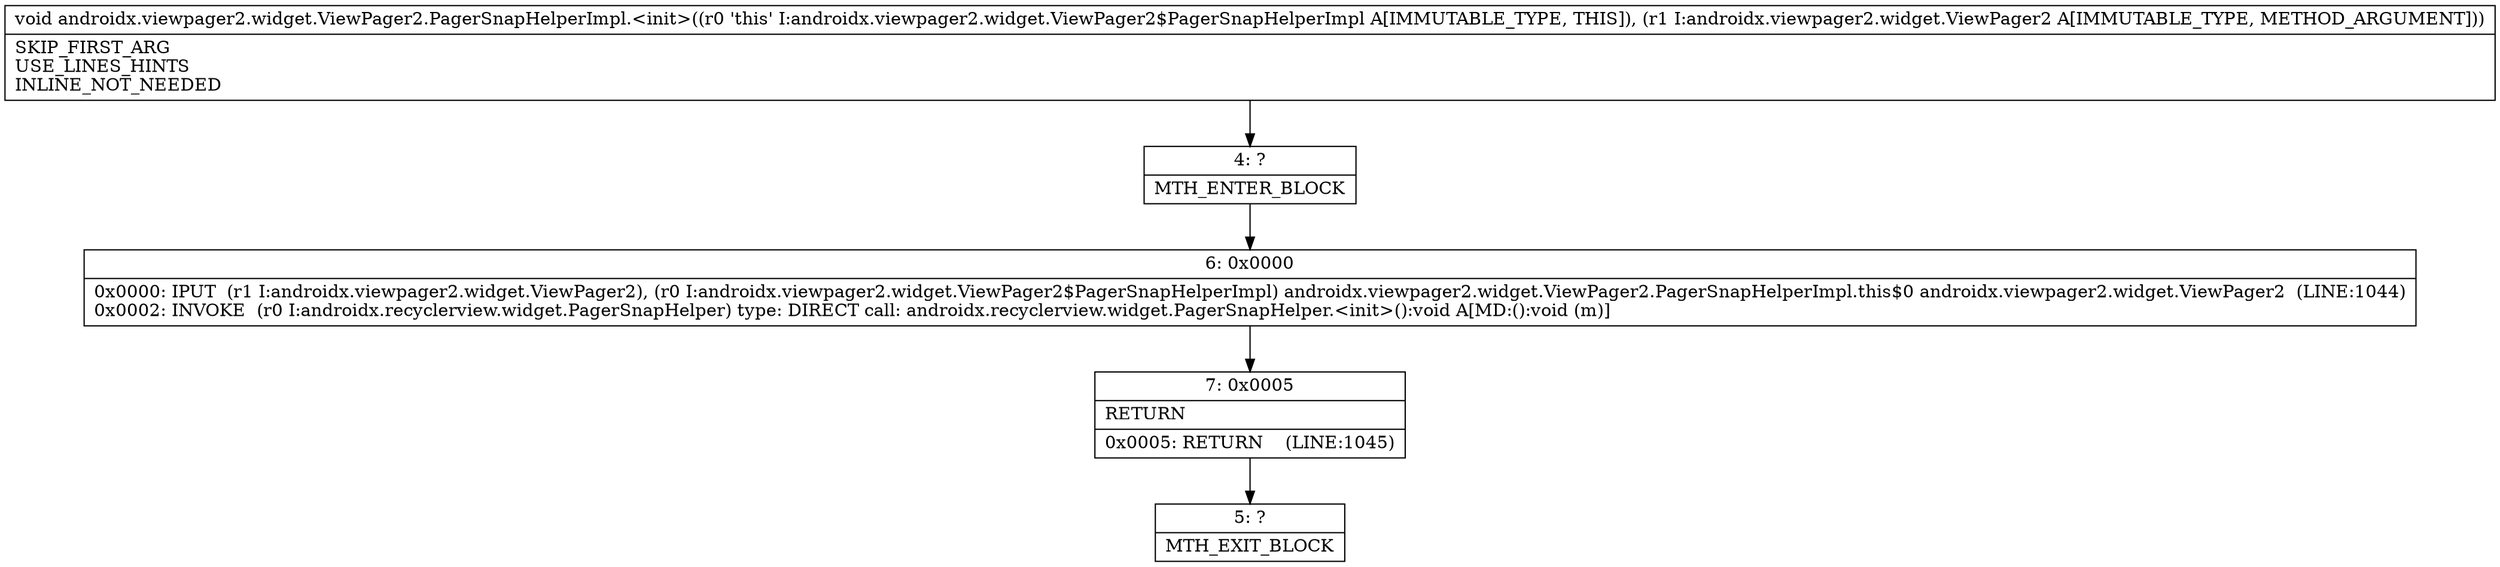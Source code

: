 digraph "CFG forandroidx.viewpager2.widget.ViewPager2.PagerSnapHelperImpl.\<init\>(Landroidx\/viewpager2\/widget\/ViewPager2;)V" {
Node_4 [shape=record,label="{4\:\ ?|MTH_ENTER_BLOCK\l}"];
Node_6 [shape=record,label="{6\:\ 0x0000|0x0000: IPUT  (r1 I:androidx.viewpager2.widget.ViewPager2), (r0 I:androidx.viewpager2.widget.ViewPager2$PagerSnapHelperImpl) androidx.viewpager2.widget.ViewPager2.PagerSnapHelperImpl.this$0 androidx.viewpager2.widget.ViewPager2  (LINE:1044)\l0x0002: INVOKE  (r0 I:androidx.recyclerview.widget.PagerSnapHelper) type: DIRECT call: androidx.recyclerview.widget.PagerSnapHelper.\<init\>():void A[MD:():void (m)]\l}"];
Node_7 [shape=record,label="{7\:\ 0x0005|RETURN\l|0x0005: RETURN    (LINE:1045)\l}"];
Node_5 [shape=record,label="{5\:\ ?|MTH_EXIT_BLOCK\l}"];
MethodNode[shape=record,label="{void androidx.viewpager2.widget.ViewPager2.PagerSnapHelperImpl.\<init\>((r0 'this' I:androidx.viewpager2.widget.ViewPager2$PagerSnapHelperImpl A[IMMUTABLE_TYPE, THIS]), (r1 I:androidx.viewpager2.widget.ViewPager2 A[IMMUTABLE_TYPE, METHOD_ARGUMENT]))  | SKIP_FIRST_ARG\lUSE_LINES_HINTS\lINLINE_NOT_NEEDED\l}"];
MethodNode -> Node_4;Node_4 -> Node_6;
Node_6 -> Node_7;
Node_7 -> Node_5;
}

